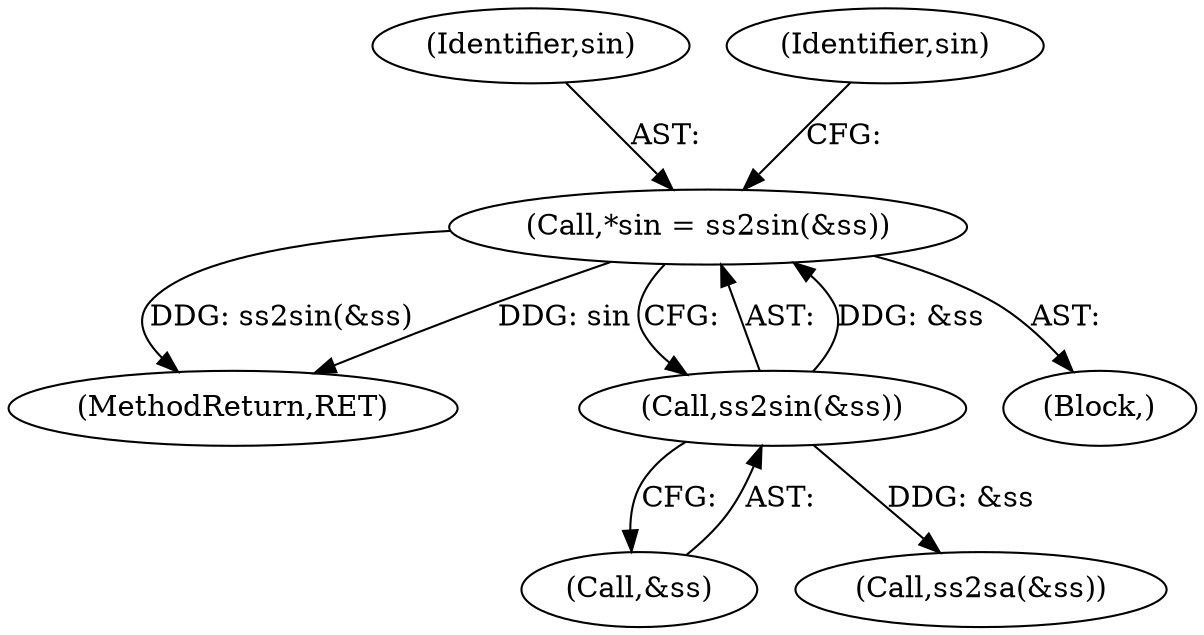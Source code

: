 digraph "0_krb5_cf1a0c411b2668c57c41e9c4efd15ba17b6b322c@pointer" {
"1000691" [label="(Call,*sin = ss2sin(&ss))"];
"1000693" [label="(Call,ss2sin(&ss))"];
"1001260" [label="(MethodReturn,RET)"];
"1000694" [label="(Call,&ss)"];
"1000689" [label="(Block,)"];
"1000692" [label="(Identifier,sin)"];
"1000691" [label="(Call,*sin = ss2sin(&ss))"];
"1000698" [label="(Identifier,sin)"];
"1000693" [label="(Call,ss2sin(&ss))"];
"1000786" [label="(Call,ss2sa(&ss))"];
"1000691" -> "1000689"  [label="AST: "];
"1000691" -> "1000693"  [label="CFG: "];
"1000692" -> "1000691"  [label="AST: "];
"1000693" -> "1000691"  [label="AST: "];
"1000698" -> "1000691"  [label="CFG: "];
"1000691" -> "1001260"  [label="DDG: ss2sin(&ss)"];
"1000691" -> "1001260"  [label="DDG: sin"];
"1000693" -> "1000691"  [label="DDG: &ss"];
"1000693" -> "1000694"  [label="CFG: "];
"1000694" -> "1000693"  [label="AST: "];
"1000693" -> "1000786"  [label="DDG: &ss"];
}
